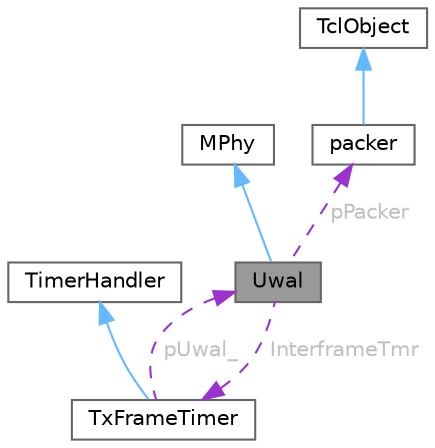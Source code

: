 digraph "Uwal"
{
 // LATEX_PDF_SIZE
  bgcolor="transparent";
  edge [fontname=Helvetica,fontsize=10,labelfontname=Helvetica,labelfontsize=10];
  node [fontname=Helvetica,fontsize=10,shape=box,height=0.2,width=0.4];
  Node1 [id="Node000001",label="Uwal",height=0.2,width=0.4,color="gray40", fillcolor="grey60", style="filled", fontcolor="black",tooltip="The main class implementing the module used to implement the adaptation layer between ns2/NS-Miracle ..."];
  Node2 -> Node1 [id="edge1_Node000001_Node000002",dir="back",color="steelblue1",style="solid",tooltip=" "];
  Node2 [id="Node000002",label="MPhy",height=0.2,width=0.4,color="gray40", fillcolor="white", style="filled",tooltip=" "];
  Node3 -> Node1 [id="edge2_Node000001_Node000003",dir="back",color="darkorchid3",style="dashed",tooltip=" ",label=" pPacker",fontcolor="grey" ];
  Node3 [id="Node000003",label="packer",height=0.2,width=0.4,color="gray40", fillcolor="white", style="filled",URL="$classpacker.html",tooltip="Class exploited by the Uwal module to map an NS-Miracle packet into a bit stream, and vice-versa."];
  Node4 -> Node3 [id="edge3_Node000003_Node000004",dir="back",color="steelblue1",style="solid",tooltip=" "];
  Node4 [id="Node000004",label="TclObject",height=0.2,width=0.4,color="gray40", fillcolor="white", style="filled",tooltip=" "];
  Node5 -> Node1 [id="edge4_Node000001_Node000005",dir="back",color="darkorchid3",style="dashed",tooltip=" ",label=" InterframeTmr",fontcolor="grey" ];
  Node5 [id="Node000005",label="TxFrameTimer",height=0.2,width=0.4,color="gray40", fillcolor="white", style="filled",URL="$classTxFrameTimer.html",tooltip="The class used by Uwal to handle simulator's event expirations; it is exploited to schedule the sendD..."];
  Node6 -> Node5 [id="edge5_Node000005_Node000006",dir="back",color="steelblue1",style="solid",tooltip=" "];
  Node6 [id="Node000006",label="TimerHandler",height=0.2,width=0.4,color="gray40", fillcolor="white", style="filled",tooltip=" "];
  Node1 -> Node5 [id="edge6_Node000005_Node000001",dir="back",color="darkorchid3",style="dashed",tooltip=" ",label=" pUwal_",fontcolor="grey" ];
}
